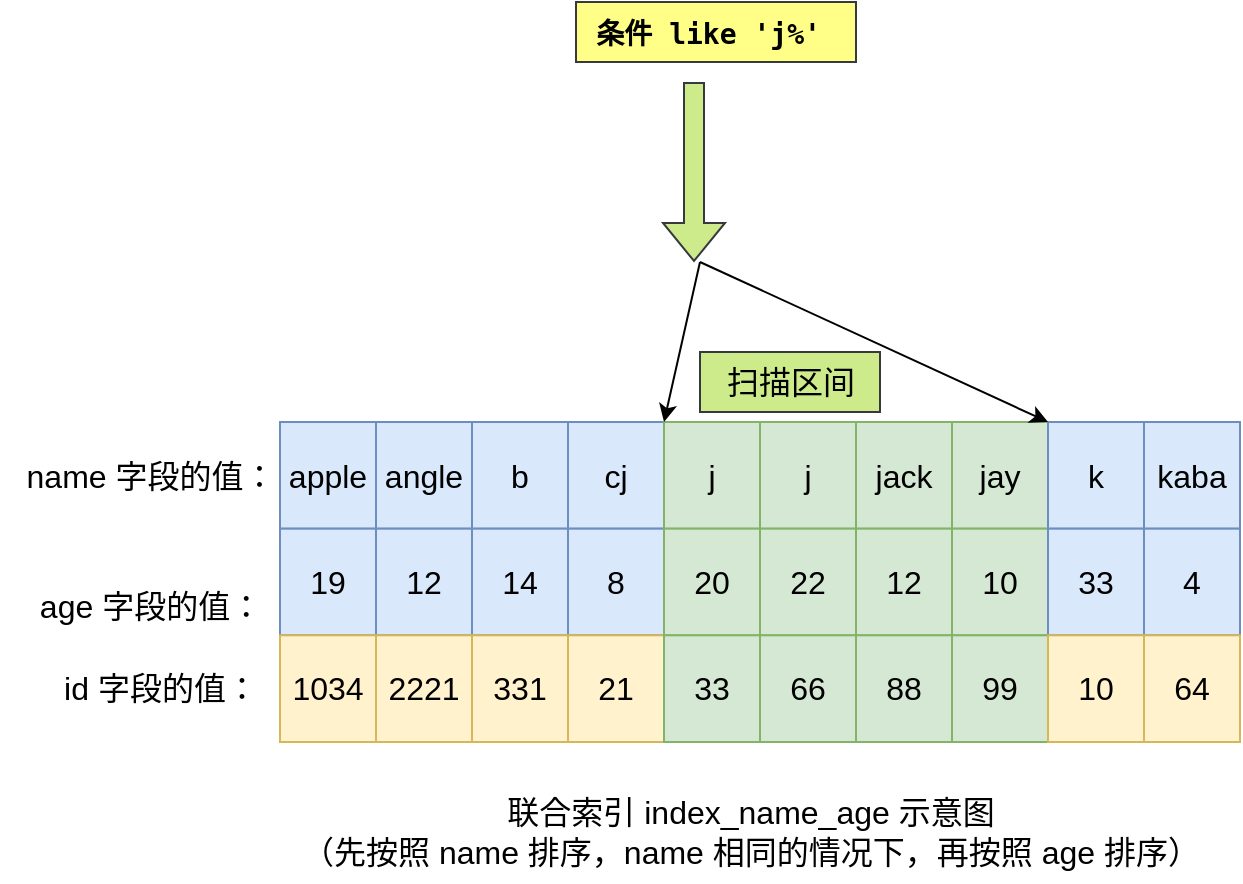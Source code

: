 <mxfile version="20.4.0" type="github">
  <diagram id="b5HdWUVkLMe2VipcS8XI" name="第 1 页">
    <mxGraphModel dx="1939" dy="745" grid="1" gridSize="10" guides="1" tooltips="1" connect="1" arrows="1" fold="1" page="1" pageScale="1" pageWidth="827" pageHeight="1169" math="0" shadow="0">
      <root>
        <mxCell id="0" />
        <mxCell id="1" parent="0" />
        <mxCell id="CNzdGey91oT-5MhIucbG-1" value="apple" style="rounded=0;whiteSpace=wrap;html=1;fontSize=16;fillColor=#dae8fc;strokeColor=#6c8ebf;" vertex="1" parent="1">
          <mxGeometry x="80" y="240" width="48" height="53.333" as="geometry" />
        </mxCell>
        <mxCell id="CNzdGey91oT-5MhIucbG-2" value="angle" style="rounded=0;whiteSpace=wrap;html=1;fontSize=16;fillColor=#dae8fc;strokeColor=#6c8ebf;" vertex="1" parent="1">
          <mxGeometry x="128" y="240" width="48" height="53.333" as="geometry" />
        </mxCell>
        <mxCell id="CNzdGey91oT-5MhIucbG-3" value="b" style="rounded=0;whiteSpace=wrap;html=1;fontSize=16;fillColor=#dae8fc;strokeColor=#6c8ebf;" vertex="1" parent="1">
          <mxGeometry x="176" y="240" width="48" height="53.333" as="geometry" />
        </mxCell>
        <mxCell id="CNzdGey91oT-5MhIucbG-4" value="cj" style="rounded=0;whiteSpace=wrap;html=1;fontSize=16;fillColor=#dae8fc;strokeColor=#6c8ebf;" vertex="1" parent="1">
          <mxGeometry x="224" y="240" width="48" height="53.333" as="geometry" />
        </mxCell>
        <mxCell id="CNzdGey91oT-5MhIucbG-5" value="j" style="rounded=0;whiteSpace=wrap;html=1;fontSize=16;fillColor=#d5e8d4;strokeColor=#82b366;" vertex="1" parent="1">
          <mxGeometry x="272" y="240" width="48" height="53.333" as="geometry" />
        </mxCell>
        <mxCell id="CNzdGey91oT-5MhIucbG-6" value="j" style="rounded=0;whiteSpace=wrap;html=1;fontSize=16;fillColor=#d5e8d4;strokeColor=#82b366;" vertex="1" parent="1">
          <mxGeometry x="320" y="240" width="48" height="53.333" as="geometry" />
        </mxCell>
        <mxCell id="CNzdGey91oT-5MhIucbG-7" value="jack" style="rounded=0;whiteSpace=wrap;html=1;fontSize=16;fillColor=#d5e8d4;strokeColor=#82b366;" vertex="1" parent="1">
          <mxGeometry x="368" y="240" width="48" height="53.333" as="geometry" />
        </mxCell>
        <mxCell id="CNzdGey91oT-5MhIucbG-8" value="jay" style="rounded=0;whiteSpace=wrap;html=1;fontSize=16;fillColor=#d5e8d4;strokeColor=#82b366;" vertex="1" parent="1">
          <mxGeometry x="416" y="240" width="48" height="53.333" as="geometry" />
        </mxCell>
        <mxCell id="CNzdGey91oT-5MhIucbG-9" value="k" style="rounded=0;whiteSpace=wrap;html=1;fontSize=16;fillColor=#dae8fc;strokeColor=#6c8ebf;" vertex="1" parent="1">
          <mxGeometry x="464" y="240" width="48" height="53.333" as="geometry" />
        </mxCell>
        <mxCell id="CNzdGey91oT-5MhIucbG-10" value="kaba" style="rounded=0;whiteSpace=wrap;html=1;fontSize=16;fillColor=#dae8fc;strokeColor=#6c8ebf;" vertex="1" parent="1">
          <mxGeometry x="512" y="240" width="48" height="53.333" as="geometry" />
        </mxCell>
        <mxCell id="CNzdGey91oT-5MhIucbG-11" value="19" style="rounded=0;whiteSpace=wrap;html=1;fontSize=16;fillColor=#dae8fc;strokeColor=#6c8ebf;" vertex="1" parent="1">
          <mxGeometry x="80" y="293.333" width="48" height="53.333" as="geometry" />
        </mxCell>
        <mxCell id="CNzdGey91oT-5MhIucbG-12" value="12" style="rounded=0;whiteSpace=wrap;html=1;fontSize=16;fillColor=#dae8fc;strokeColor=#6c8ebf;" vertex="1" parent="1">
          <mxGeometry x="128" y="293.333" width="48" height="53.333" as="geometry" />
        </mxCell>
        <mxCell id="CNzdGey91oT-5MhIucbG-13" value="14" style="rounded=0;whiteSpace=wrap;html=1;fontSize=16;fillColor=#dae8fc;strokeColor=#6c8ebf;" vertex="1" parent="1">
          <mxGeometry x="176" y="293.333" width="48" height="53.333" as="geometry" />
        </mxCell>
        <mxCell id="CNzdGey91oT-5MhIucbG-14" value="8" style="rounded=0;whiteSpace=wrap;html=1;fontSize=16;fillColor=#dae8fc;strokeColor=#6c8ebf;" vertex="1" parent="1">
          <mxGeometry x="224" y="293.333" width="48" height="53.333" as="geometry" />
        </mxCell>
        <mxCell id="CNzdGey91oT-5MhIucbG-15" value="20" style="rounded=0;whiteSpace=wrap;html=1;fontSize=16;fillColor=#d5e8d4;strokeColor=#82b366;" vertex="1" parent="1">
          <mxGeometry x="272" y="293.333" width="48" height="53.333" as="geometry" />
        </mxCell>
        <mxCell id="CNzdGey91oT-5MhIucbG-16" value="22" style="rounded=0;whiteSpace=wrap;html=1;fontSize=16;fillColor=#d5e8d4;strokeColor=#82b366;" vertex="1" parent="1">
          <mxGeometry x="320" y="293.333" width="48" height="53.333" as="geometry" />
        </mxCell>
        <mxCell id="CNzdGey91oT-5MhIucbG-19" value="12" style="rounded=0;whiteSpace=wrap;html=1;fontSize=16;fillColor=#d5e8d4;strokeColor=#82b366;" vertex="1" parent="1">
          <mxGeometry x="368" y="293.333" width="48" height="53.333" as="geometry" />
        </mxCell>
        <mxCell id="CNzdGey91oT-5MhIucbG-20" value="10" style="rounded=0;whiteSpace=wrap;html=1;fontSize=16;fillColor=#d5e8d4;strokeColor=#82b366;" vertex="1" parent="1">
          <mxGeometry x="416" y="293.333" width="48" height="53.333" as="geometry" />
        </mxCell>
        <mxCell id="CNzdGey91oT-5MhIucbG-21" value="33" style="rounded=0;whiteSpace=wrap;html=1;fontSize=16;fillColor=#dae8fc;strokeColor=#6c8ebf;" vertex="1" parent="1">
          <mxGeometry x="464" y="293.333" width="48" height="53.333" as="geometry" />
        </mxCell>
        <mxCell id="CNzdGey91oT-5MhIucbG-22" value="4" style="rounded=0;whiteSpace=wrap;html=1;fontSize=16;fillColor=#dae8fc;strokeColor=#6c8ebf;" vertex="1" parent="1">
          <mxGeometry x="512" y="293.333" width="48" height="53.333" as="geometry" />
        </mxCell>
        <mxCell id="CNzdGey91oT-5MhIucbG-23" value="1034" style="rounded=0;whiteSpace=wrap;html=1;fontSize=16;fillColor=#fff2cc;strokeColor=#d6b656;" vertex="1" parent="1">
          <mxGeometry x="80" y="346.667" width="48" height="53.333" as="geometry" />
        </mxCell>
        <mxCell id="CNzdGey91oT-5MhIucbG-24" value="2221" style="rounded=0;whiteSpace=wrap;html=1;fontSize=16;fillColor=#fff2cc;strokeColor=#d6b656;" vertex="1" parent="1">
          <mxGeometry x="128" y="346.667" width="48" height="53.333" as="geometry" />
        </mxCell>
        <mxCell id="CNzdGey91oT-5MhIucbG-25" value="331" style="rounded=0;whiteSpace=wrap;html=1;fontSize=16;fillColor=#fff2cc;strokeColor=#d6b656;" vertex="1" parent="1">
          <mxGeometry x="176" y="346.667" width="48" height="53.333" as="geometry" />
        </mxCell>
        <mxCell id="CNzdGey91oT-5MhIucbG-28" value="21" style="rounded=0;whiteSpace=wrap;html=1;fontSize=16;fillColor=#fff2cc;strokeColor=#d6b656;" vertex="1" parent="1">
          <mxGeometry x="224" y="346.667" width="48" height="53.333" as="geometry" />
        </mxCell>
        <mxCell id="CNzdGey91oT-5MhIucbG-29" value="33" style="rounded=0;whiteSpace=wrap;html=1;fontSize=16;fillColor=#d5e8d4;strokeColor=#82b366;" vertex="1" parent="1">
          <mxGeometry x="272" y="346.667" width="48" height="53.333" as="geometry" />
        </mxCell>
        <mxCell id="CNzdGey91oT-5MhIucbG-30" value="66" style="rounded=0;whiteSpace=wrap;html=1;fontSize=16;fillColor=#d5e8d4;strokeColor=#82b366;" vertex="1" parent="1">
          <mxGeometry x="320" y="346.667" width="48" height="53.333" as="geometry" />
        </mxCell>
        <mxCell id="CNzdGey91oT-5MhIucbG-31" value="88" style="rounded=0;whiteSpace=wrap;html=1;fontSize=16;fillColor=#d5e8d4;strokeColor=#82b366;" vertex="1" parent="1">
          <mxGeometry x="368" y="346.667" width="48" height="53.333" as="geometry" />
        </mxCell>
        <mxCell id="CNzdGey91oT-5MhIucbG-32" value="99" style="rounded=0;whiteSpace=wrap;html=1;fontSize=16;fillColor=#d5e8d4;strokeColor=#82b366;" vertex="1" parent="1">
          <mxGeometry x="416" y="346.667" width="48" height="53.333" as="geometry" />
        </mxCell>
        <mxCell id="CNzdGey91oT-5MhIucbG-34" value="10" style="rounded=0;whiteSpace=wrap;html=1;fontSize=16;fillColor=#fff2cc;strokeColor=#d6b656;" vertex="1" parent="1">
          <mxGeometry x="464" y="346.667" width="48" height="53.333" as="geometry" />
        </mxCell>
        <mxCell id="CNzdGey91oT-5MhIucbG-35" value="64" style="rounded=0;whiteSpace=wrap;html=1;fontSize=16;fillColor=#fff2cc;strokeColor=#d6b656;" vertex="1" parent="1">
          <mxGeometry x="512" y="346.667" width="48" height="53.333" as="geometry" />
        </mxCell>
        <mxCell id="CNzdGey91oT-5MhIucbG-37" value="id 字段的值：" style="text;html=1;align=center;verticalAlign=middle;resizable=0;points=[];autosize=1;strokeColor=none;fillColor=none;fontSize=16;" vertex="1" parent="1">
          <mxGeometry x="-40" y="358.33" width="120" height="30" as="geometry" />
        </mxCell>
        <mxCell id="CNzdGey91oT-5MhIucbG-38" value="age 字段的值：" style="text;html=1;align=center;verticalAlign=middle;resizable=0;points=[];autosize=1;strokeColor=none;fillColor=none;fontSize=16;" vertex="1" parent="1">
          <mxGeometry x="-50" y="316.67" width="130" height="30" as="geometry" />
        </mxCell>
        <mxCell id="CNzdGey91oT-5MhIucbG-39" value="name 字段的值：" style="text;html=1;align=center;verticalAlign=middle;resizable=0;points=[];autosize=1;strokeColor=none;fillColor=none;fontSize=16;" vertex="1" parent="1">
          <mxGeometry x="-60" y="251.67" width="150" height="30" as="geometry" />
        </mxCell>
        <mxCell id="CNzdGey91oT-5MhIucbG-40" value="联合索引 index_name_age 示意图&lt;br&gt;（先按照 name 排序，name 相同的情况下，再按照 age 排序）" style="text;html=1;align=center;verticalAlign=middle;resizable=0;points=[];autosize=1;strokeColor=none;fillColor=none;fontSize=16;" vertex="1" parent="1">
          <mxGeometry x="80" y="420" width="470" height="50" as="geometry" />
        </mxCell>
        <mxCell id="CNzdGey91oT-5MhIucbG-41" value="" style="shape=flexArrow;endArrow=classic;html=1;rounded=0;fontSize=16;fillColor=#cdeb8b;strokeColor=#36393d;" edge="1" parent="1">
          <mxGeometry width="50" height="50" relative="1" as="geometry">
            <mxPoint x="287" y="70" as="sourcePoint" />
            <mxPoint x="287" y="160" as="targetPoint" />
          </mxGeometry>
        </mxCell>
        <mxCell id="CNzdGey91oT-5MhIucbG-42" value="&lt;span style=&quot;caret-color: rgb(157, 162, 166); font-family: Monaco, Consolas, &amp;quot;Andale Mono&amp;quot;, &amp;quot;DejaVu Sans Mono&amp;quot;, monospace; font-size: 14px; orphans: 4; text-align: left; text-size-adjust: auto;&quot;&gt;条件 like &#39;j%&#39;&amp;nbsp;&lt;/span&gt;" style="text;html=1;align=center;verticalAlign=middle;resizable=0;points=[];autosize=1;strokeColor=#36393d;fillColor=#ffff88;fontSize=16;labelBackgroundColor=none;fontStyle=1" vertex="1" parent="1">
          <mxGeometry x="228" y="30" width="140" height="30" as="geometry" />
        </mxCell>
        <mxCell id="CNzdGey91oT-5MhIucbG-43" value="" style="endArrow=classic;html=1;rounded=0;fontSize=16;fontColor=#000000;entryX=0;entryY=0;entryDx=0;entryDy=0;" edge="1" parent="1" target="CNzdGey91oT-5MhIucbG-5">
          <mxGeometry width="50" height="50" relative="1" as="geometry">
            <mxPoint x="290" y="160" as="sourcePoint" />
            <mxPoint x="580" y="130" as="targetPoint" />
          </mxGeometry>
        </mxCell>
        <mxCell id="CNzdGey91oT-5MhIucbG-46" value="" style="endArrow=classic;html=1;rounded=0;fontSize=16;fontColor=#000000;entryX=1;entryY=0;entryDx=0;entryDy=0;" edge="1" parent="1" target="CNzdGey91oT-5MhIucbG-8">
          <mxGeometry width="50" height="50" relative="1" as="geometry">
            <mxPoint x="290" y="160" as="sourcePoint" />
            <mxPoint x="500" y="140" as="targetPoint" />
          </mxGeometry>
        </mxCell>
        <mxCell id="CNzdGey91oT-5MhIucbG-47" value="扫描区间" style="text;html=1;align=center;verticalAlign=middle;resizable=0;points=[];autosize=1;strokeColor=#36393d;fillColor=#cdeb8b;fontSize=16;" vertex="1" parent="1">
          <mxGeometry x="290" y="205" width="90" height="30" as="geometry" />
        </mxCell>
      </root>
    </mxGraphModel>
  </diagram>
</mxfile>
